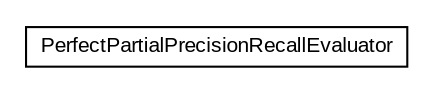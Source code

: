 #!/usr/local/bin/dot
#
# Class diagram 
# Generated by UMLGraph version R5_6-24-gf6e263 (http://www.umlgraph.org/)
#

digraph G {
	edge [fontname="arial",fontsize=10,labelfontname="arial",labelfontsize=10];
	node [fontname="arial",fontsize=10,shape=plaintext];
	nodesep=0.25;
	ranksep=0.5;
	// edu.arizona.biosemantics.semanticmarkup.markupelement.description.eval.lib.PerfectPartialPrecisionRecallEvaluator
	c10484 [label=<<table title="edu.arizona.biosemantics.semanticmarkup.markupelement.description.eval.lib.PerfectPartialPrecisionRecallEvaluator" border="0" cellborder="1" cellspacing="0" cellpadding="2" port="p" href="./PerfectPartialPrecisionRecallEvaluator.html">
		<tr><td><table border="0" cellspacing="0" cellpadding="1">
<tr><td align="center" balign="center"> PerfectPartialPrecisionRecallEvaluator </td></tr>
		</table></td></tr>
		</table>>, URL="./PerfectPartialPrecisionRecallEvaluator.html", fontname="arial", fontcolor="black", fontsize=10.0];
}

